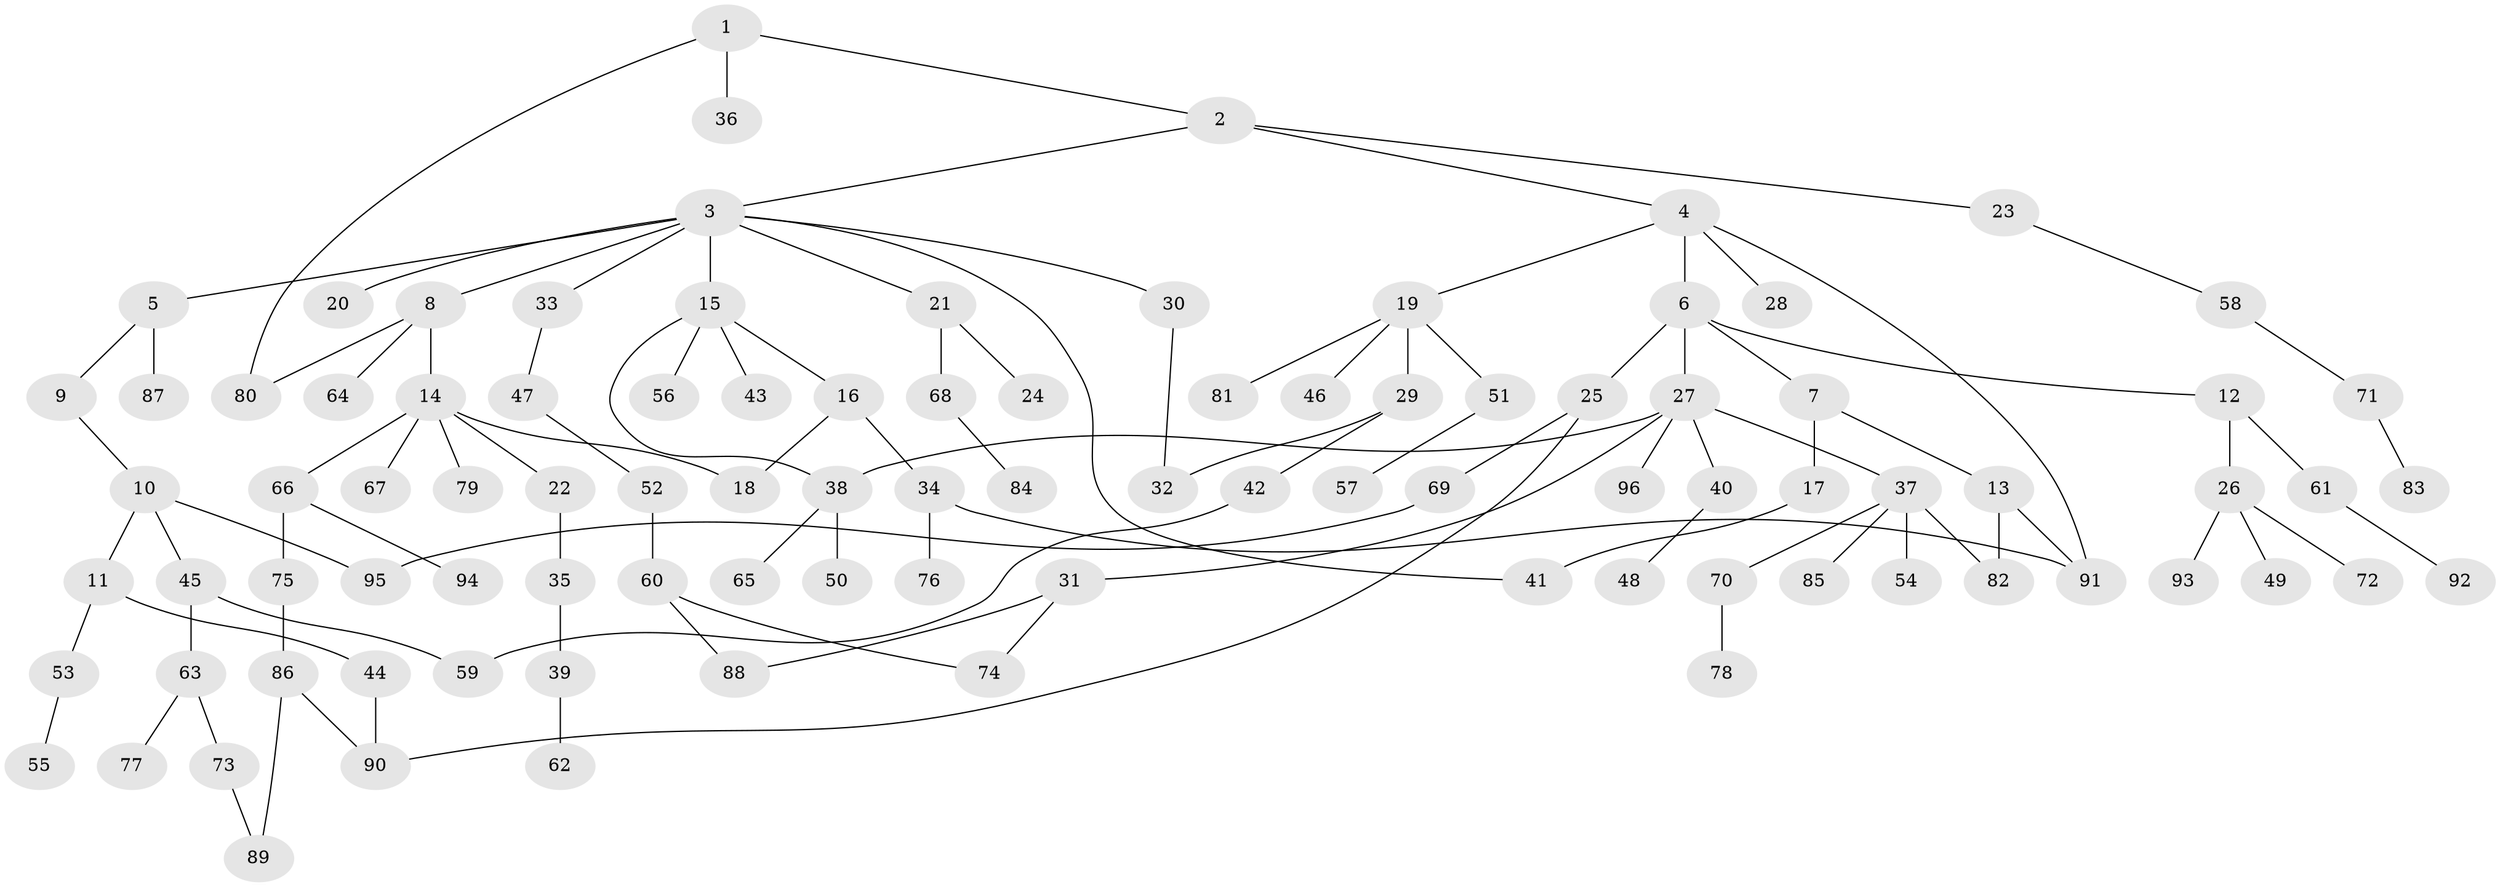 // Generated by graph-tools (version 1.1) at 2025/01/03/09/25 03:01:08]
// undirected, 96 vertices, 110 edges
graph export_dot {
graph [start="1"]
  node [color=gray90,style=filled];
  1;
  2;
  3;
  4;
  5;
  6;
  7;
  8;
  9;
  10;
  11;
  12;
  13;
  14;
  15;
  16;
  17;
  18;
  19;
  20;
  21;
  22;
  23;
  24;
  25;
  26;
  27;
  28;
  29;
  30;
  31;
  32;
  33;
  34;
  35;
  36;
  37;
  38;
  39;
  40;
  41;
  42;
  43;
  44;
  45;
  46;
  47;
  48;
  49;
  50;
  51;
  52;
  53;
  54;
  55;
  56;
  57;
  58;
  59;
  60;
  61;
  62;
  63;
  64;
  65;
  66;
  67;
  68;
  69;
  70;
  71;
  72;
  73;
  74;
  75;
  76;
  77;
  78;
  79;
  80;
  81;
  82;
  83;
  84;
  85;
  86;
  87;
  88;
  89;
  90;
  91;
  92;
  93;
  94;
  95;
  96;
  1 -- 2;
  1 -- 36;
  1 -- 80;
  2 -- 3;
  2 -- 4;
  2 -- 23;
  3 -- 5;
  3 -- 8;
  3 -- 15;
  3 -- 20;
  3 -- 21;
  3 -- 30;
  3 -- 33;
  3 -- 41;
  4 -- 6;
  4 -- 19;
  4 -- 28;
  4 -- 91;
  5 -- 9;
  5 -- 87;
  6 -- 7;
  6 -- 12;
  6 -- 25;
  6 -- 27;
  7 -- 13;
  7 -- 17;
  8 -- 14;
  8 -- 64;
  8 -- 80;
  9 -- 10;
  10 -- 11;
  10 -- 45;
  10 -- 95;
  11 -- 44;
  11 -- 53;
  12 -- 26;
  12 -- 61;
  13 -- 82;
  13 -- 91;
  14 -- 18;
  14 -- 22;
  14 -- 66;
  14 -- 67;
  14 -- 79;
  15 -- 16;
  15 -- 38;
  15 -- 43;
  15 -- 56;
  16 -- 34;
  16 -- 18;
  17 -- 41;
  19 -- 29;
  19 -- 46;
  19 -- 51;
  19 -- 81;
  21 -- 24;
  21 -- 68;
  22 -- 35;
  23 -- 58;
  25 -- 69;
  25 -- 90;
  26 -- 49;
  26 -- 72;
  26 -- 93;
  27 -- 31;
  27 -- 37;
  27 -- 40;
  27 -- 96;
  27 -- 38;
  29 -- 42;
  29 -- 32;
  30 -- 32;
  31 -- 74;
  31 -- 88;
  33 -- 47;
  34 -- 76;
  34 -- 91;
  35 -- 39;
  37 -- 54;
  37 -- 70;
  37 -- 85;
  37 -- 82;
  38 -- 50;
  38 -- 65;
  39 -- 62;
  40 -- 48;
  42 -- 59;
  44 -- 90;
  45 -- 63;
  45 -- 59;
  47 -- 52;
  51 -- 57;
  52 -- 60;
  53 -- 55;
  58 -- 71;
  60 -- 88;
  60 -- 74;
  61 -- 92;
  63 -- 73;
  63 -- 77;
  66 -- 75;
  66 -- 94;
  68 -- 84;
  69 -- 95;
  70 -- 78;
  71 -- 83;
  73 -- 89;
  75 -- 86;
  86 -- 89;
  86 -- 90;
}
